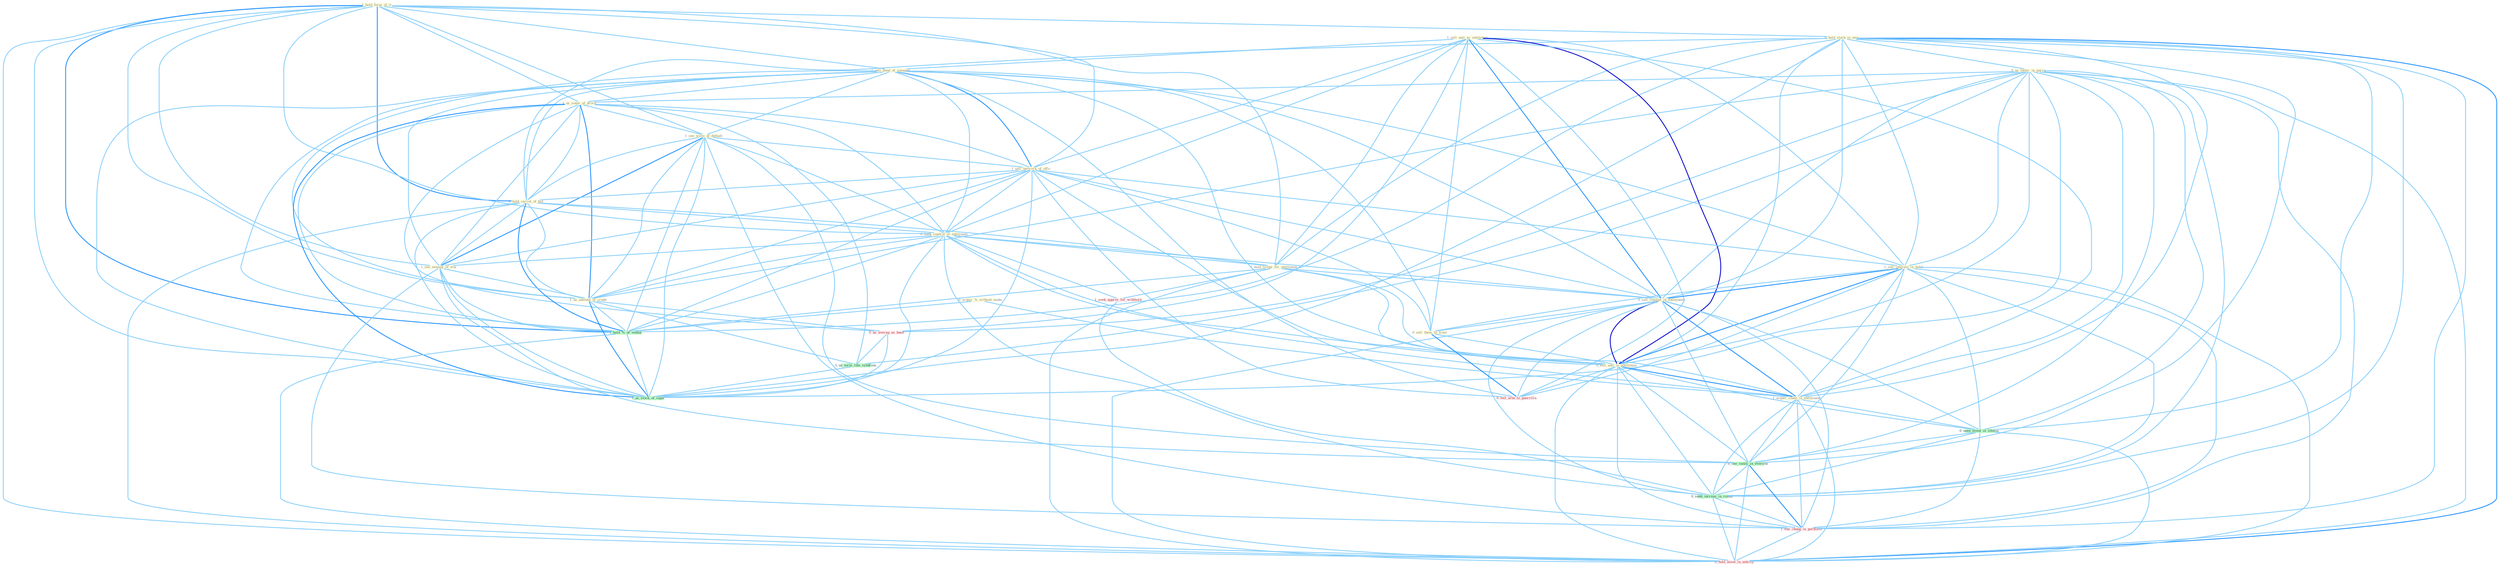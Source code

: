 Graph G{ 
    node
    [shape=polygon,style=filled,width=.5,height=.06,color="#BDFCC9",fixedsize=true,fontsize=4,
    fontcolor="#2f4f4f"];
    {node
    [color="#ffffe0", fontcolor="#8b7d6b"] "1_hold_form_of_it " "0_hold_stock_in_mix " "0_us_letter_in_pursu " "1_sell_unit_as_entitynam " "1_sell_bond_of_compani " "1_us_some_of_proce " "1_see_wave_of_default " "1_sell_network_of_offic " "1_hold_carrot_of_bid " "1_sell_interest_in_hotel " "0_seek_control_of_entitynam " "0_acquir_%_without_make " "1_hold_licens_for_entitynam " "1_see_exampl_of_wai " "1_us_amount_of_crude " "0_sell_comput_in_entitynam " "0_sell_them_to_trust " "0_sell_unit_in_entitynam " "1_acquir_stake_in_entitynam "}
{node [color="#fff0f5", fontcolor="#b22222"] "0_us_averag_as_base " "1_seek_approv_for_withhold " "0_sell_arm_to_guerrilla " "1_see_chang_in_portfolio " "0_hold_asset_in_anticip "}
edge [color="#B0E2FF"];

	"1_hold_form_of_it " -- "0_hold_stock_in_mix " [w="1", color="#87cefa" ];
	"1_hold_form_of_it " -- "1_sell_bond_of_compani " [w="1", color="#87cefa" ];
	"1_hold_form_of_it " -- "1_us_some_of_proce " [w="1", color="#87cefa" ];
	"1_hold_form_of_it " -- "1_see_wave_of_default " [w="1", color="#87cefa" ];
	"1_hold_form_of_it " -- "1_sell_network_of_offic " [w="1", color="#87cefa" ];
	"1_hold_form_of_it " -- "1_hold_carrot_of_bid " [w="2", color="#1e90ff" , len=0.8];
	"1_hold_form_of_it " -- "0_seek_control_of_entitynam " [w="1", color="#87cefa" ];
	"1_hold_form_of_it " -- "1_hold_licens_for_entitynam " [w="1", color="#87cefa" ];
	"1_hold_form_of_it " -- "1_see_exampl_of_wai " [w="1", color="#87cefa" ];
	"1_hold_form_of_it " -- "1_us_amount_of_crude " [w="1", color="#87cefa" ];
	"1_hold_form_of_it " -- "1_hold_%_of_ventur " [w="2", color="#1e90ff" , len=0.8];
	"1_hold_form_of_it " -- "1_us_stock_of_capit " [w="1", color="#87cefa" ];
	"1_hold_form_of_it " -- "0_hold_asset_in_anticip " [w="1", color="#87cefa" ];
	"0_hold_stock_in_mix " -- "0_us_letter_in_pursu " [w="1", color="#87cefa" ];
	"0_hold_stock_in_mix " -- "1_hold_carrot_of_bid " [w="1", color="#87cefa" ];
	"0_hold_stock_in_mix " -- "1_sell_interest_in_hotel " [w="1", color="#87cefa" ];
	"0_hold_stock_in_mix " -- "1_hold_licens_for_entitynam " [w="1", color="#87cefa" ];
	"0_hold_stock_in_mix " -- "0_sell_comput_in_entitynam " [w="1", color="#87cefa" ];
	"0_hold_stock_in_mix " -- "0_sell_unit_in_entitynam " [w="1", color="#87cefa" ];
	"0_hold_stock_in_mix " -- "1_acquir_stake_in_entitynam " [w="1", color="#87cefa" ];
	"0_hold_stock_in_mix " -- "0_seen_event_in_lifetim " [w="1", color="#87cefa" ];
	"0_hold_stock_in_mix " -- "1_hold_%_of_ventur " [w="1", color="#87cefa" ];
	"0_hold_stock_in_mix " -- "0_see_vaniti_in_everyon " [w="1", color="#87cefa" ];
	"0_hold_stock_in_mix " -- "0_seek_increas_in_round " [w="1", color="#87cefa" ];
	"0_hold_stock_in_mix " -- "1_us_stock_of_capit " [w="1", color="#87cefa" ];
	"0_hold_stock_in_mix " -- "1_see_chang_in_portfolio " [w="1", color="#87cefa" ];
	"0_hold_stock_in_mix " -- "0_hold_asset_in_anticip " [w="2", color="#1e90ff" , len=0.8];
	"0_us_letter_in_pursu " -- "1_us_some_of_proce " [w="1", color="#87cefa" ];
	"0_us_letter_in_pursu " -- "1_sell_interest_in_hotel " [w="1", color="#87cefa" ];
	"0_us_letter_in_pursu " -- "1_us_amount_of_crude " [w="1", color="#87cefa" ];
	"0_us_letter_in_pursu " -- "0_sell_comput_in_entitynam " [w="1", color="#87cefa" ];
	"0_us_letter_in_pursu " -- "0_sell_unit_in_entitynam " [w="1", color="#87cefa" ];
	"0_us_letter_in_pursu " -- "1_acquir_stake_in_entitynam " [w="1", color="#87cefa" ];
	"0_us_letter_in_pursu " -- "0_seen_event_in_lifetim " [w="1", color="#87cefa" ];
	"0_us_letter_in_pursu " -- "0_us_averag_as_base " [w="1", color="#87cefa" ];
	"0_us_letter_in_pursu " -- "1_us_term_like_syndrom " [w="1", color="#87cefa" ];
	"0_us_letter_in_pursu " -- "0_see_vaniti_in_everyon " [w="1", color="#87cefa" ];
	"0_us_letter_in_pursu " -- "0_seek_increas_in_round " [w="1", color="#87cefa" ];
	"0_us_letter_in_pursu " -- "1_us_stock_of_capit " [w="1", color="#87cefa" ];
	"0_us_letter_in_pursu " -- "1_see_chang_in_portfolio " [w="1", color="#87cefa" ];
	"0_us_letter_in_pursu " -- "0_hold_asset_in_anticip " [w="1", color="#87cefa" ];
	"1_sell_unit_as_entitynam " -- "1_sell_bond_of_compani " [w="1", color="#87cefa" ];
	"1_sell_unit_as_entitynam " -- "1_sell_network_of_offic " [w="1", color="#87cefa" ];
	"1_sell_unit_as_entitynam " -- "1_sell_interest_in_hotel " [w="1", color="#87cefa" ];
	"1_sell_unit_as_entitynam " -- "0_seek_control_of_entitynam " [w="1", color="#87cefa" ];
	"1_sell_unit_as_entitynam " -- "1_hold_licens_for_entitynam " [w="1", color="#87cefa" ];
	"1_sell_unit_as_entitynam " -- "0_sell_comput_in_entitynam " [w="2", color="#1e90ff" , len=0.8];
	"1_sell_unit_as_entitynam " -- "0_sell_them_to_trust " [w="1", color="#87cefa" ];
	"1_sell_unit_as_entitynam " -- "0_sell_unit_in_entitynam " [w="3", color="#0000cd" , len=0.6];
	"1_sell_unit_as_entitynam " -- "1_acquir_stake_in_entitynam " [w="1", color="#87cefa" ];
	"1_sell_unit_as_entitynam " -- "0_us_averag_as_base " [w="1", color="#87cefa" ];
	"1_sell_unit_as_entitynam " -- "0_sell_arm_to_guerrilla " [w="1", color="#87cefa" ];
	"1_sell_bond_of_compani " -- "1_us_some_of_proce " [w="1", color="#87cefa" ];
	"1_sell_bond_of_compani " -- "1_see_wave_of_default " [w="1", color="#87cefa" ];
	"1_sell_bond_of_compani " -- "1_sell_network_of_offic " [w="2", color="#1e90ff" , len=0.8];
	"1_sell_bond_of_compani " -- "1_hold_carrot_of_bid " [w="1", color="#87cefa" ];
	"1_sell_bond_of_compani " -- "1_sell_interest_in_hotel " [w="1", color="#87cefa" ];
	"1_sell_bond_of_compani " -- "0_seek_control_of_entitynam " [w="1", color="#87cefa" ];
	"1_sell_bond_of_compani " -- "1_see_exampl_of_wai " [w="1", color="#87cefa" ];
	"1_sell_bond_of_compani " -- "1_us_amount_of_crude " [w="1", color="#87cefa" ];
	"1_sell_bond_of_compani " -- "0_sell_comput_in_entitynam " [w="1", color="#87cefa" ];
	"1_sell_bond_of_compani " -- "0_sell_them_to_trust " [w="1", color="#87cefa" ];
	"1_sell_bond_of_compani " -- "0_sell_unit_in_entitynam " [w="1", color="#87cefa" ];
	"1_sell_bond_of_compani " -- "1_hold_%_of_ventur " [w="1", color="#87cefa" ];
	"1_sell_bond_of_compani " -- "0_sell_arm_to_guerrilla " [w="1", color="#87cefa" ];
	"1_sell_bond_of_compani " -- "1_us_stock_of_capit " [w="1", color="#87cefa" ];
	"1_us_some_of_proce " -- "1_see_wave_of_default " [w="1", color="#87cefa" ];
	"1_us_some_of_proce " -- "1_sell_network_of_offic " [w="1", color="#87cefa" ];
	"1_us_some_of_proce " -- "1_hold_carrot_of_bid " [w="1", color="#87cefa" ];
	"1_us_some_of_proce " -- "0_seek_control_of_entitynam " [w="1", color="#87cefa" ];
	"1_us_some_of_proce " -- "1_see_exampl_of_wai " [w="1", color="#87cefa" ];
	"1_us_some_of_proce " -- "1_us_amount_of_crude " [w="2", color="#1e90ff" , len=0.8];
	"1_us_some_of_proce " -- "0_us_averag_as_base " [w="1", color="#87cefa" ];
	"1_us_some_of_proce " -- "1_us_term_like_syndrom " [w="1", color="#87cefa" ];
	"1_us_some_of_proce " -- "1_hold_%_of_ventur " [w="1", color="#87cefa" ];
	"1_us_some_of_proce " -- "1_us_stock_of_capit " [w="2", color="#1e90ff" , len=0.8];
	"1_see_wave_of_default " -- "1_sell_network_of_offic " [w="1", color="#87cefa" ];
	"1_see_wave_of_default " -- "1_hold_carrot_of_bid " [w="1", color="#87cefa" ];
	"1_see_wave_of_default " -- "0_seek_control_of_entitynam " [w="1", color="#87cefa" ];
	"1_see_wave_of_default " -- "1_see_exampl_of_wai " [w="2", color="#1e90ff" , len=0.8];
	"1_see_wave_of_default " -- "1_us_amount_of_crude " [w="1", color="#87cefa" ];
	"1_see_wave_of_default " -- "1_hold_%_of_ventur " [w="1", color="#87cefa" ];
	"1_see_wave_of_default " -- "0_see_vaniti_in_everyon " [w="1", color="#87cefa" ];
	"1_see_wave_of_default " -- "1_us_stock_of_capit " [w="1", color="#87cefa" ];
	"1_see_wave_of_default " -- "1_see_chang_in_portfolio " [w="1", color="#87cefa" ];
	"1_sell_network_of_offic " -- "1_hold_carrot_of_bid " [w="1", color="#87cefa" ];
	"1_sell_network_of_offic " -- "1_sell_interest_in_hotel " [w="1", color="#87cefa" ];
	"1_sell_network_of_offic " -- "0_seek_control_of_entitynam " [w="1", color="#87cefa" ];
	"1_sell_network_of_offic " -- "1_see_exampl_of_wai " [w="1", color="#87cefa" ];
	"1_sell_network_of_offic " -- "1_us_amount_of_crude " [w="1", color="#87cefa" ];
	"1_sell_network_of_offic " -- "0_sell_comput_in_entitynam " [w="1", color="#87cefa" ];
	"1_sell_network_of_offic " -- "0_sell_them_to_trust " [w="1", color="#87cefa" ];
	"1_sell_network_of_offic " -- "0_sell_unit_in_entitynam " [w="1", color="#87cefa" ];
	"1_sell_network_of_offic " -- "1_hold_%_of_ventur " [w="1", color="#87cefa" ];
	"1_sell_network_of_offic " -- "0_sell_arm_to_guerrilla " [w="1", color="#87cefa" ];
	"1_sell_network_of_offic " -- "1_us_stock_of_capit " [w="1", color="#87cefa" ];
	"1_hold_carrot_of_bid " -- "0_seek_control_of_entitynam " [w="1", color="#87cefa" ];
	"1_hold_carrot_of_bid " -- "1_hold_licens_for_entitynam " [w="1", color="#87cefa" ];
	"1_hold_carrot_of_bid " -- "1_see_exampl_of_wai " [w="1", color="#87cefa" ];
	"1_hold_carrot_of_bid " -- "1_us_amount_of_crude " [w="1", color="#87cefa" ];
	"1_hold_carrot_of_bid " -- "1_hold_%_of_ventur " [w="2", color="#1e90ff" , len=0.8];
	"1_hold_carrot_of_bid " -- "1_us_stock_of_capit " [w="1", color="#87cefa" ];
	"1_hold_carrot_of_bid " -- "0_hold_asset_in_anticip " [w="1", color="#87cefa" ];
	"1_sell_interest_in_hotel " -- "0_sell_comput_in_entitynam " [w="2", color="#1e90ff" , len=0.8];
	"1_sell_interest_in_hotel " -- "0_sell_them_to_trust " [w="1", color="#87cefa" ];
	"1_sell_interest_in_hotel " -- "0_sell_unit_in_entitynam " [w="2", color="#1e90ff" , len=0.8];
	"1_sell_interest_in_hotel " -- "1_acquir_stake_in_entitynam " [w="1", color="#87cefa" ];
	"1_sell_interest_in_hotel " -- "0_seen_event_in_lifetim " [w="1", color="#87cefa" ];
	"1_sell_interest_in_hotel " -- "0_see_vaniti_in_everyon " [w="1", color="#87cefa" ];
	"1_sell_interest_in_hotel " -- "0_sell_arm_to_guerrilla " [w="1", color="#87cefa" ];
	"1_sell_interest_in_hotel " -- "0_seek_increas_in_round " [w="1", color="#87cefa" ];
	"1_sell_interest_in_hotel " -- "1_see_chang_in_portfolio " [w="1", color="#87cefa" ];
	"1_sell_interest_in_hotel " -- "0_hold_asset_in_anticip " [w="1", color="#87cefa" ];
	"0_seek_control_of_entitynam " -- "1_hold_licens_for_entitynam " [w="1", color="#87cefa" ];
	"0_seek_control_of_entitynam " -- "1_see_exampl_of_wai " [w="1", color="#87cefa" ];
	"0_seek_control_of_entitynam " -- "1_us_amount_of_crude " [w="1", color="#87cefa" ];
	"0_seek_control_of_entitynam " -- "0_sell_comput_in_entitynam " [w="1", color="#87cefa" ];
	"0_seek_control_of_entitynam " -- "0_sell_unit_in_entitynam " [w="1", color="#87cefa" ];
	"0_seek_control_of_entitynam " -- "1_acquir_stake_in_entitynam " [w="1", color="#87cefa" ];
	"0_seek_control_of_entitynam " -- "1_seek_approv_for_withhold " [w="1", color="#87cefa" ];
	"0_seek_control_of_entitynam " -- "1_hold_%_of_ventur " [w="1", color="#87cefa" ];
	"0_seek_control_of_entitynam " -- "0_seek_increas_in_round " [w="1", color="#87cefa" ];
	"0_seek_control_of_entitynam " -- "1_us_stock_of_capit " [w="1", color="#87cefa" ];
	"0_acquir_%_without_make " -- "1_acquir_stake_in_entitynam " [w="1", color="#87cefa" ];
	"0_acquir_%_without_make " -- "1_hold_%_of_ventur " [w="1", color="#87cefa" ];
	"1_hold_licens_for_entitynam " -- "0_sell_comput_in_entitynam " [w="1", color="#87cefa" ];
	"1_hold_licens_for_entitynam " -- "0_sell_unit_in_entitynam " [w="1", color="#87cefa" ];
	"1_hold_licens_for_entitynam " -- "1_acquir_stake_in_entitynam " [w="1", color="#87cefa" ];
	"1_hold_licens_for_entitynam " -- "1_seek_approv_for_withhold " [w="1", color="#87cefa" ];
	"1_hold_licens_for_entitynam " -- "1_hold_%_of_ventur " [w="1", color="#87cefa" ];
	"1_hold_licens_for_entitynam " -- "0_hold_asset_in_anticip " [w="1", color="#87cefa" ];
	"1_see_exampl_of_wai " -- "1_us_amount_of_crude " [w="1", color="#87cefa" ];
	"1_see_exampl_of_wai " -- "1_hold_%_of_ventur " [w="1", color="#87cefa" ];
	"1_see_exampl_of_wai " -- "0_see_vaniti_in_everyon " [w="1", color="#87cefa" ];
	"1_see_exampl_of_wai " -- "1_us_stock_of_capit " [w="1", color="#87cefa" ];
	"1_see_exampl_of_wai " -- "1_see_chang_in_portfolio " [w="1", color="#87cefa" ];
	"1_us_amount_of_crude " -- "0_us_averag_as_base " [w="1", color="#87cefa" ];
	"1_us_amount_of_crude " -- "1_us_term_like_syndrom " [w="1", color="#87cefa" ];
	"1_us_amount_of_crude " -- "1_hold_%_of_ventur " [w="1", color="#87cefa" ];
	"1_us_amount_of_crude " -- "1_us_stock_of_capit " [w="2", color="#1e90ff" , len=0.8];
	"0_sell_comput_in_entitynam " -- "0_sell_them_to_trust " [w="1", color="#87cefa" ];
	"0_sell_comput_in_entitynam " -- "0_sell_unit_in_entitynam " [w="3", color="#0000cd" , len=0.6];
	"0_sell_comput_in_entitynam " -- "1_acquir_stake_in_entitynam " [w="2", color="#1e90ff" , len=0.8];
	"0_sell_comput_in_entitynam " -- "0_seen_event_in_lifetim " [w="1", color="#87cefa" ];
	"0_sell_comput_in_entitynam " -- "0_see_vaniti_in_everyon " [w="1", color="#87cefa" ];
	"0_sell_comput_in_entitynam " -- "0_sell_arm_to_guerrilla " [w="1", color="#87cefa" ];
	"0_sell_comput_in_entitynam " -- "0_seek_increas_in_round " [w="1", color="#87cefa" ];
	"0_sell_comput_in_entitynam " -- "1_see_chang_in_portfolio " [w="1", color="#87cefa" ];
	"0_sell_comput_in_entitynam " -- "0_hold_asset_in_anticip " [w="1", color="#87cefa" ];
	"0_sell_them_to_trust " -- "0_sell_unit_in_entitynam " [w="1", color="#87cefa" ];
	"0_sell_them_to_trust " -- "0_sell_arm_to_guerrilla " [w="2", color="#1e90ff" , len=0.8];
	"0_sell_unit_in_entitynam " -- "1_acquir_stake_in_entitynam " [w="2", color="#1e90ff" , len=0.8];
	"0_sell_unit_in_entitynam " -- "0_seen_event_in_lifetim " [w="1", color="#87cefa" ];
	"0_sell_unit_in_entitynam " -- "0_see_vaniti_in_everyon " [w="1", color="#87cefa" ];
	"0_sell_unit_in_entitynam " -- "0_sell_arm_to_guerrilla " [w="1", color="#87cefa" ];
	"0_sell_unit_in_entitynam " -- "0_seek_increas_in_round " [w="1", color="#87cefa" ];
	"0_sell_unit_in_entitynam " -- "1_see_chang_in_portfolio " [w="1", color="#87cefa" ];
	"0_sell_unit_in_entitynam " -- "0_hold_asset_in_anticip " [w="1", color="#87cefa" ];
	"1_acquir_stake_in_entitynam " -- "0_seen_event_in_lifetim " [w="1", color="#87cefa" ];
	"1_acquir_stake_in_entitynam " -- "0_see_vaniti_in_everyon " [w="1", color="#87cefa" ];
	"1_acquir_stake_in_entitynam " -- "0_seek_increas_in_round " [w="1", color="#87cefa" ];
	"1_acquir_stake_in_entitynam " -- "1_see_chang_in_portfolio " [w="1", color="#87cefa" ];
	"1_acquir_stake_in_entitynam " -- "0_hold_asset_in_anticip " [w="1", color="#87cefa" ];
	"0_seen_event_in_lifetim " -- "0_see_vaniti_in_everyon " [w="1", color="#87cefa" ];
	"0_seen_event_in_lifetim " -- "0_seek_increas_in_round " [w="1", color="#87cefa" ];
	"0_seen_event_in_lifetim " -- "1_see_chang_in_portfolio " [w="1", color="#87cefa" ];
	"0_seen_event_in_lifetim " -- "0_hold_asset_in_anticip " [w="1", color="#87cefa" ];
	"0_us_averag_as_base " -- "1_us_term_like_syndrom " [w="1", color="#87cefa" ];
	"0_us_averag_as_base " -- "1_us_stock_of_capit " [w="1", color="#87cefa" ];
	"1_us_term_like_syndrom " -- "1_us_stock_of_capit " [w="1", color="#87cefa" ];
	"1_seek_approv_for_withhold " -- "0_seek_increas_in_round " [w="1", color="#87cefa" ];
	"1_hold_%_of_ventur " -- "1_us_stock_of_capit " [w="1", color="#87cefa" ];
	"1_hold_%_of_ventur " -- "0_hold_asset_in_anticip " [w="1", color="#87cefa" ];
	"0_see_vaniti_in_everyon " -- "0_seek_increas_in_round " [w="1", color="#87cefa" ];
	"0_see_vaniti_in_everyon " -- "1_see_chang_in_portfolio " [w="2", color="#1e90ff" , len=0.8];
	"0_see_vaniti_in_everyon " -- "0_hold_asset_in_anticip " [w="1", color="#87cefa" ];
	"0_seek_increas_in_round " -- "1_see_chang_in_portfolio " [w="1", color="#87cefa" ];
	"0_seek_increas_in_round " -- "0_hold_asset_in_anticip " [w="1", color="#87cefa" ];
	"1_see_chang_in_portfolio " -- "0_hold_asset_in_anticip " [w="1", color="#87cefa" ];
}